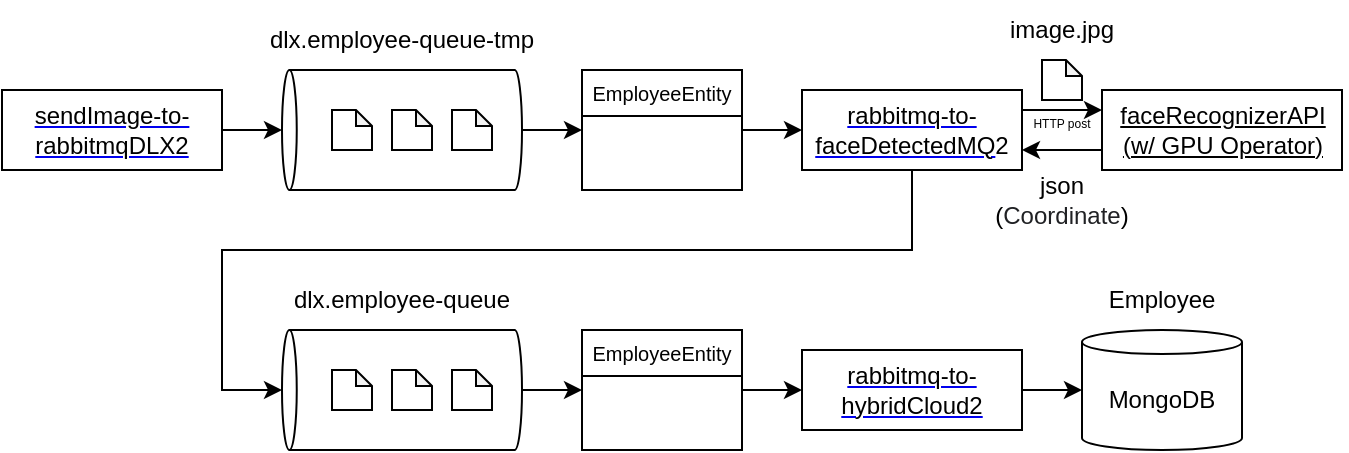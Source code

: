 <mxfile version="18.1.2" type="github">
  <diagram id="R2lEEEUBdFMjLlhIrx00" name="Page-1">
    <mxGraphModel dx="1640" dy="922" grid="1" gridSize="10" guides="1" tooltips="1" connect="1" arrows="1" fold="1" page="1" pageScale="1" pageWidth="850" pageHeight="1100" math="0" shadow="0" extFonts="Permanent Marker^https://fonts.googleapis.com/css?family=Permanent+Marker">
      <root>
        <mxCell id="0" />
        <mxCell id="1" parent="0" />
        <mxCell id="NL7f1OS2Pc4bBC0GKJp5-7" style="edgeStyle=orthogonalEdgeStyle;rounded=0;orthogonalLoop=1;jettySize=auto;html=1;exitX=0;exitY=0.75;exitDx=0;exitDy=0;entryX=1;entryY=0.75;entryDx=0;entryDy=0;" parent="1" source="NL7f1OS2Pc4bBC0GKJp5-4" target="C2kHwnKx9TWG-dQDNKI_-15" edge="1">
          <mxGeometry relative="1" as="geometry" />
        </mxCell>
        <mxCell id="NL7f1OS2Pc4bBC0GKJp5-4" value="" style="rounded=0;whiteSpace=wrap;html=1;" parent="1" vertex="1">
          <mxGeometry x="590" y="170" width="120" height="40" as="geometry" />
        </mxCell>
        <mxCell id="C2kHwnKx9TWG-dQDNKI_-4" style="edgeStyle=orthogonalEdgeStyle;rounded=0;orthogonalLoop=1;jettySize=auto;html=1;exitX=1;exitY=0.5;exitDx=0;exitDy=0;entryX=0.5;entryY=0;entryDx=0;entryDy=0;entryPerimeter=0;" parent="1" source="C2kHwnKx9TWG-dQDNKI_-3" target="C2kHwnKx9TWG-dQDNKI_-1" edge="1">
          <mxGeometry relative="1" as="geometry" />
        </mxCell>
        <mxCell id="C2kHwnKx9TWG-dQDNKI_-3" value="" style="rounded=0;whiteSpace=wrap;html=1;" parent="1" vertex="1">
          <mxGeometry x="40" y="170" width="110" height="40" as="geometry" />
        </mxCell>
        <mxCell id="C2kHwnKx9TWG-dQDNKI_-12" style="edgeStyle=orthogonalEdgeStyle;rounded=0;orthogonalLoop=1;jettySize=auto;html=1;exitX=0.5;exitY=1;exitDx=0;exitDy=0;exitPerimeter=0;entryX=0;entryY=0.5;entryDx=0;entryDy=0;fontSize=10;" parent="1" source="C2kHwnKx9TWG-dQDNKI_-1" target="C2kHwnKx9TWG-dQDNKI_-11" edge="1">
          <mxGeometry relative="1" as="geometry" />
        </mxCell>
        <mxCell id="C2kHwnKx9TWG-dQDNKI_-1" value="" style="shape=cylinder3;whiteSpace=wrap;html=1;boundedLbl=1;backgroundOutline=1;size=3.687;rotation=-90;" parent="1" vertex="1">
          <mxGeometry x="210" y="130" width="60" height="120" as="geometry" />
        </mxCell>
        <mxCell id="C2kHwnKx9TWG-dQDNKI_-2" value="&lt;a class=&quot;js-navigation-open Link--primary&quot; title=&quot;sendImage-to-rabbitmqDLX2&quot; href=&quot;https://github.com/developer-onizuka/rabbitMQ_KEDA_Csharp2/tree/main/sendImage-to-rabbitmqDLX2&quot; style=&quot;box-sizing: border-box ; background-color: rgb(255 , 255 , 255) ; transition: 80ms cubic-bezier(0.33 , 1 , 0.68 , 1) 0s , 0s ease 0s , 0s ease 0s , 0s ease 0s ; font-family: , &amp;#34;blinkmacsystemfont&amp;#34; , &amp;#34;segoe ui&amp;#34; , &amp;#34;helvetica&amp;#34; , &amp;#34;arial&amp;#34; , sans-serif , &amp;#34;apple color emoji&amp;#34; , &amp;#34;segoe ui emoji&amp;#34;&quot;&gt;&lt;font color=&quot;#000000&quot;&gt;sendImage-to-rabbitmqDLX2&lt;/font&gt;&lt;/a&gt;" style="text;html=1;strokeColor=none;fillColor=none;align=center;verticalAlign=middle;whiteSpace=wrap;rounded=0;" parent="1" vertex="1">
          <mxGeometry x="45" y="175" width="100" height="30" as="geometry" />
        </mxCell>
        <mxCell id="C2kHwnKx9TWG-dQDNKI_-5" value="" style="shape=note;whiteSpace=wrap;html=1;backgroundOutline=1;darkOpacity=0.05;size=8;" parent="1" vertex="1">
          <mxGeometry x="205" y="180" width="20" height="20" as="geometry" />
        </mxCell>
        <mxCell id="C2kHwnKx9TWG-dQDNKI_-8" value="" style="shape=note;whiteSpace=wrap;html=1;backgroundOutline=1;darkOpacity=0.05;size=8;" parent="1" vertex="1">
          <mxGeometry x="235" y="180" width="20" height="20" as="geometry" />
        </mxCell>
        <mxCell id="C2kHwnKx9TWG-dQDNKI_-9" value="" style="shape=note;whiteSpace=wrap;html=1;backgroundOutline=1;darkOpacity=0.05;size=8;" parent="1" vertex="1">
          <mxGeometry x="265" y="180" width="20" height="20" as="geometry" />
        </mxCell>
        <mxCell id="C2kHwnKx9TWG-dQDNKI_-20" style="edgeStyle=orthogonalEdgeStyle;rounded=0;orthogonalLoop=1;jettySize=auto;html=1;exitX=1;exitY=0.5;exitDx=0;exitDy=0;fontSize=12;fontColor=#000000;" parent="1" source="C2kHwnKx9TWG-dQDNKI_-11" edge="1">
          <mxGeometry relative="1" as="geometry">
            <mxPoint x="440" y="190" as="targetPoint" />
          </mxGeometry>
        </mxCell>
        <mxCell id="C2kHwnKx9TWG-dQDNKI_-11" value="EmployeeEntity" style="swimlane;fontStyle=0;fontSize=10;" parent="1" vertex="1">
          <mxGeometry x="330" y="160" width="80" height="60" as="geometry">
            <mxRectangle x="390" y="170" width="120" height="23" as="alternateBounds" />
          </mxGeometry>
        </mxCell>
        <mxCell id="C2kHwnKx9TWG-dQDNKI_-34" style="edgeStyle=orthogonalEdgeStyle;rounded=0;orthogonalLoop=1;jettySize=auto;html=1;exitX=1;exitY=0.5;exitDx=0;exitDy=0;fontSize=12;fontColor=#000000;entryX=0.5;entryY=0;entryDx=0;entryDy=0;entryPerimeter=0;" parent="1" source="C2kHwnKx9TWG-dQDNKI_-15" target="C2kHwnKx9TWG-dQDNKI_-30" edge="1">
          <mxGeometry relative="1" as="geometry">
            <mxPoint x="290" y="320" as="targetPoint" />
            <Array as="points">
              <mxPoint x="495" y="190" />
              <mxPoint x="495" y="250" />
              <mxPoint x="150" y="250" />
              <mxPoint x="150" y="320" />
            </Array>
          </mxGeometry>
        </mxCell>
        <mxCell id="NL7f1OS2Pc4bBC0GKJp5-5" style="edgeStyle=orthogonalEdgeStyle;rounded=0;orthogonalLoop=1;jettySize=auto;html=1;exitX=1;exitY=0.25;exitDx=0;exitDy=0;entryX=0;entryY=0.25;entryDx=0;entryDy=0;" parent="1" source="C2kHwnKx9TWG-dQDNKI_-15" target="NL7f1OS2Pc4bBC0GKJp5-4" edge="1">
          <mxGeometry relative="1" as="geometry" />
        </mxCell>
        <mxCell id="C2kHwnKx9TWG-dQDNKI_-15" value="" style="rounded=0;whiteSpace=wrap;html=1;" parent="1" vertex="1">
          <mxGeometry x="440" y="170" width="110" height="40" as="geometry" />
        </mxCell>
        <mxCell id="C2kHwnKx9TWG-dQDNKI_-16" value="&lt;a class=&quot;js-navigation-open Link--primary&quot; title=&quot;rabbitmq-to-faceDetectedMQ&quot; href=&quot;https://github.com/developer-onizuka/rabbitMQ_KEDA_Csharp2/tree/main/rabbitmq-to-faceDetectedMQ&quot; style=&quot;box-sizing: border-box ; background-color: rgb(255 , 255 , 255) ; transition: 80ms cubic-bezier(0.33 , 1 , 0.68 , 1) 0s , 0s ease 0s , 0s ease 0s , 0s ease 0s ; font-family: , &amp;quot;blinkmacsystemfont&amp;quot; , &amp;quot;segoe ui&amp;quot; , &amp;quot;helvetica&amp;quot; , &amp;quot;arial&amp;quot; , sans-serif , &amp;quot;apple color emoji&amp;quot; , &amp;quot;segoe ui emoji&amp;quot;&quot;&gt;&lt;font color=&quot;#000000&quot; style=&quot;font-size: 12px&quot;&gt;rabbitmq-to-faceDetectedMQ&lt;/font&gt;&lt;/a&gt;2" style="text;html=1;strokeColor=none;fillColor=none;align=center;verticalAlign=middle;whiteSpace=wrap;rounded=0;" parent="1" vertex="1">
          <mxGeometry x="445" y="175" width="100" height="30" as="geometry" />
        </mxCell>
        <mxCell id="C2kHwnKx9TWG-dQDNKI_-19" value="dlx.employee-queue-tmp" style="text;html=1;strokeColor=none;fillColor=none;align=center;verticalAlign=middle;whiteSpace=wrap;rounded=0;fontSize=12;fontColor=#000000;" parent="1" vertex="1">
          <mxGeometry x="160" y="130" width="160" height="30" as="geometry" />
        </mxCell>
        <mxCell id="C2kHwnKx9TWG-dQDNKI_-40" style="edgeStyle=orthogonalEdgeStyle;rounded=0;orthogonalLoop=1;jettySize=auto;html=1;exitX=0.5;exitY=1;exitDx=0;exitDy=0;exitPerimeter=0;entryX=0;entryY=0.5;entryDx=0;entryDy=0;fontSize=12;fontColor=#000000;" parent="1" target="C2kHwnKx9TWG-dQDNKI_-38" edge="1">
          <mxGeometry relative="1" as="geometry">
            <mxPoint x="410" y="320" as="sourcePoint" />
          </mxGeometry>
        </mxCell>
        <mxCell id="7e2twPVxO9YFiDqF_idK-2" style="edgeStyle=orthogonalEdgeStyle;rounded=0;orthogonalLoop=1;jettySize=auto;html=1;exitX=0.5;exitY=1;exitDx=0;exitDy=0;exitPerimeter=0;entryX=0;entryY=0.5;entryDx=0;entryDy=0;" parent="1" source="C2kHwnKx9TWG-dQDNKI_-30" target="7e2twPVxO9YFiDqF_idK-1" edge="1">
          <mxGeometry relative="1" as="geometry" />
        </mxCell>
        <mxCell id="C2kHwnKx9TWG-dQDNKI_-30" value="" style="shape=cylinder3;whiteSpace=wrap;html=1;boundedLbl=1;backgroundOutline=1;size=3.687;rotation=-90;" parent="1" vertex="1">
          <mxGeometry x="210" y="260" width="60" height="120" as="geometry" />
        </mxCell>
        <mxCell id="C2kHwnKx9TWG-dQDNKI_-31" value="" style="shape=note;whiteSpace=wrap;html=1;backgroundOutline=1;darkOpacity=0.05;size=8;" parent="1" vertex="1">
          <mxGeometry x="205" y="310" width="20" height="20" as="geometry" />
        </mxCell>
        <mxCell id="C2kHwnKx9TWG-dQDNKI_-32" value="" style="shape=note;whiteSpace=wrap;html=1;backgroundOutline=1;darkOpacity=0.05;size=8;" parent="1" vertex="1">
          <mxGeometry x="235" y="310" width="20" height="20" as="geometry" />
        </mxCell>
        <mxCell id="C2kHwnKx9TWG-dQDNKI_-33" value="" style="shape=note;whiteSpace=wrap;html=1;backgroundOutline=1;darkOpacity=0.05;size=8;" parent="1" vertex="1">
          <mxGeometry x="265" y="310" width="20" height="20" as="geometry" />
        </mxCell>
        <mxCell id="C2kHwnKx9TWG-dQDNKI_-37" value="dlx.employee-queue" style="text;html=1;strokeColor=none;fillColor=none;align=center;verticalAlign=middle;whiteSpace=wrap;rounded=0;fontSize=12;fontColor=#000000;" parent="1" vertex="1">
          <mxGeometry x="160" y="260" width="160" height="30" as="geometry" />
        </mxCell>
        <mxCell id="C2kHwnKx9TWG-dQDNKI_-42" style="edgeStyle=orthogonalEdgeStyle;rounded=0;orthogonalLoop=1;jettySize=auto;html=1;exitX=1;exitY=0.5;exitDx=0;exitDy=0;entryX=0;entryY=0.5;entryDx=0;entryDy=0;entryPerimeter=0;fontSize=12;fontColor=#000000;" parent="1" source="C2kHwnKx9TWG-dQDNKI_-38" target="C2kHwnKx9TWG-dQDNKI_-41" edge="1">
          <mxGeometry relative="1" as="geometry" />
        </mxCell>
        <mxCell id="C2kHwnKx9TWG-dQDNKI_-38" value="" style="rounded=0;whiteSpace=wrap;html=1;" parent="1" vertex="1">
          <mxGeometry x="440" y="300" width="110" height="40" as="geometry" />
        </mxCell>
        <mxCell id="C2kHwnKx9TWG-dQDNKI_-39" value="&lt;a class=&quot;js-navigation-open Link--primary&quot; title=&quot;rabbitmq-to-hybridCloud2&quot; href=&quot;https://github.com/developer-onizuka/rabbitMQ_KEDA_Csharp2/tree/main/rabbitmq-to-hybridCloud2&quot; style=&quot;box-sizing: border-box ; background-color: rgb(255 , 255 , 255) ; transition: 80ms cubic-bezier(0.33 , 1 , 0.68 , 1) 0s , 0s ease 0s , 0s ease 0s , 0s ease 0s ; font-family: , &amp;#34;blinkmacsystemfont&amp;#34; , &amp;#34;segoe ui&amp;#34; , &amp;#34;helvetica&amp;#34; , &amp;#34;arial&amp;#34; , sans-serif , &amp;#34;apple color emoji&amp;#34; , &amp;#34;segoe ui emoji&amp;#34;&quot;&gt;&lt;font color=&quot;#000000&quot; style=&quot;font-size: 12px&quot;&gt;rabbitmq-to-hybridCloud2&lt;/font&gt;&lt;/a&gt;" style="text;html=1;strokeColor=none;fillColor=none;align=center;verticalAlign=middle;whiteSpace=wrap;rounded=0;" parent="1" vertex="1">
          <mxGeometry x="445" y="305" width="100" height="30" as="geometry" />
        </mxCell>
        <mxCell id="C2kHwnKx9TWG-dQDNKI_-41" value="" style="shape=cylinder3;whiteSpace=wrap;html=1;boundedLbl=1;backgroundOutline=1;size=6.026;fontSize=12;fontColor=#000000;" parent="1" vertex="1">
          <mxGeometry x="580" y="290" width="80" height="60" as="geometry" />
        </mxCell>
        <mxCell id="C2kHwnKx9TWG-dQDNKI_-43" value="Employee" style="text;html=1;strokeColor=none;fillColor=none;align=center;verticalAlign=middle;whiteSpace=wrap;rounded=0;fontSize=12;fontColor=#000000;" parent="1" vertex="1">
          <mxGeometry x="590" y="260" width="60" height="30" as="geometry" />
        </mxCell>
        <mxCell id="C2kHwnKx9TWG-dQDNKI_-44" value="MongoDB" style="text;html=1;strokeColor=none;fillColor=none;align=center;verticalAlign=middle;whiteSpace=wrap;rounded=0;fontSize=12;fontColor=#000000;" parent="1" vertex="1">
          <mxGeometry x="590" y="310" width="60" height="30" as="geometry" />
        </mxCell>
        <mxCell id="7e2twPVxO9YFiDqF_idK-1" value="EmployeeEntity" style="swimlane;fontStyle=0;fontSize=10;" parent="1" vertex="1">
          <mxGeometry x="330" y="290" width="80" height="60" as="geometry">
            <mxRectangle x="390" y="170" width="120" height="23" as="alternateBounds" />
          </mxGeometry>
        </mxCell>
        <mxCell id="NL7f1OS2Pc4bBC0GKJp5-3" value="&lt;u&gt;faceRecognizerAPI&lt;br&gt;(w/ GPU Operator)&lt;br&gt;&lt;/u&gt;" style="text;html=1;strokeColor=none;fillColor=none;align=center;verticalAlign=middle;whiteSpace=wrap;rounded=0;" parent="1" vertex="1">
          <mxGeometry x="587.5" y="158.75" width="125" height="62.5" as="geometry" />
        </mxCell>
        <mxCell id="NL7f1OS2Pc4bBC0GKJp5-8" value="" style="shape=note;whiteSpace=wrap;html=1;backgroundOutline=1;darkOpacity=0.05;size=8;" parent="1" vertex="1">
          <mxGeometry x="560" y="155" width="20" height="20" as="geometry" />
        </mxCell>
        <mxCell id="NL7f1OS2Pc4bBC0GKJp5-9" value="image.jpg" style="text;html=1;strokeColor=none;fillColor=none;align=center;verticalAlign=middle;whiteSpace=wrap;rounded=0;fontSize=12;fontColor=#000000;" parent="1" vertex="1">
          <mxGeometry x="530" y="125" width="80" height="30" as="geometry" />
        </mxCell>
        <mxCell id="NL7f1OS2Pc4bBC0GKJp5-10" value="json&lt;br&gt;&lt;font style=&quot;font-size: 12px;&quot;&gt;(&lt;span style=&quot;color: rgb(32, 33, 36); font-family: inherit; text-align: left; background-color: initial;&quot;&gt;Coordinate&lt;/span&gt;&lt;span style=&quot;background-color: initial;&quot;&gt;)&lt;/span&gt;&lt;/font&gt;" style="text;html=1;strokeColor=none;fillColor=none;align=center;verticalAlign=middle;whiteSpace=wrap;rounded=0;fontSize=12;fontColor=#000000;" parent="1" vertex="1">
          <mxGeometry x="530" y="210" width="80" height="30" as="geometry" />
        </mxCell>
        <mxCell id="fKr7YaLT9k1KanFdboX4-1" value="&lt;font style=&quot;font-size: 6px;&quot;&gt;HTTP post&lt;/font&gt;" style="text;html=1;strokeColor=none;fillColor=none;align=center;verticalAlign=middle;whiteSpace=wrap;rounded=0;fontSize=12;fontColor=#000000;" vertex="1" parent="1">
          <mxGeometry x="530" y="170" width="80" height="30" as="geometry" />
        </mxCell>
      </root>
    </mxGraphModel>
  </diagram>
</mxfile>
